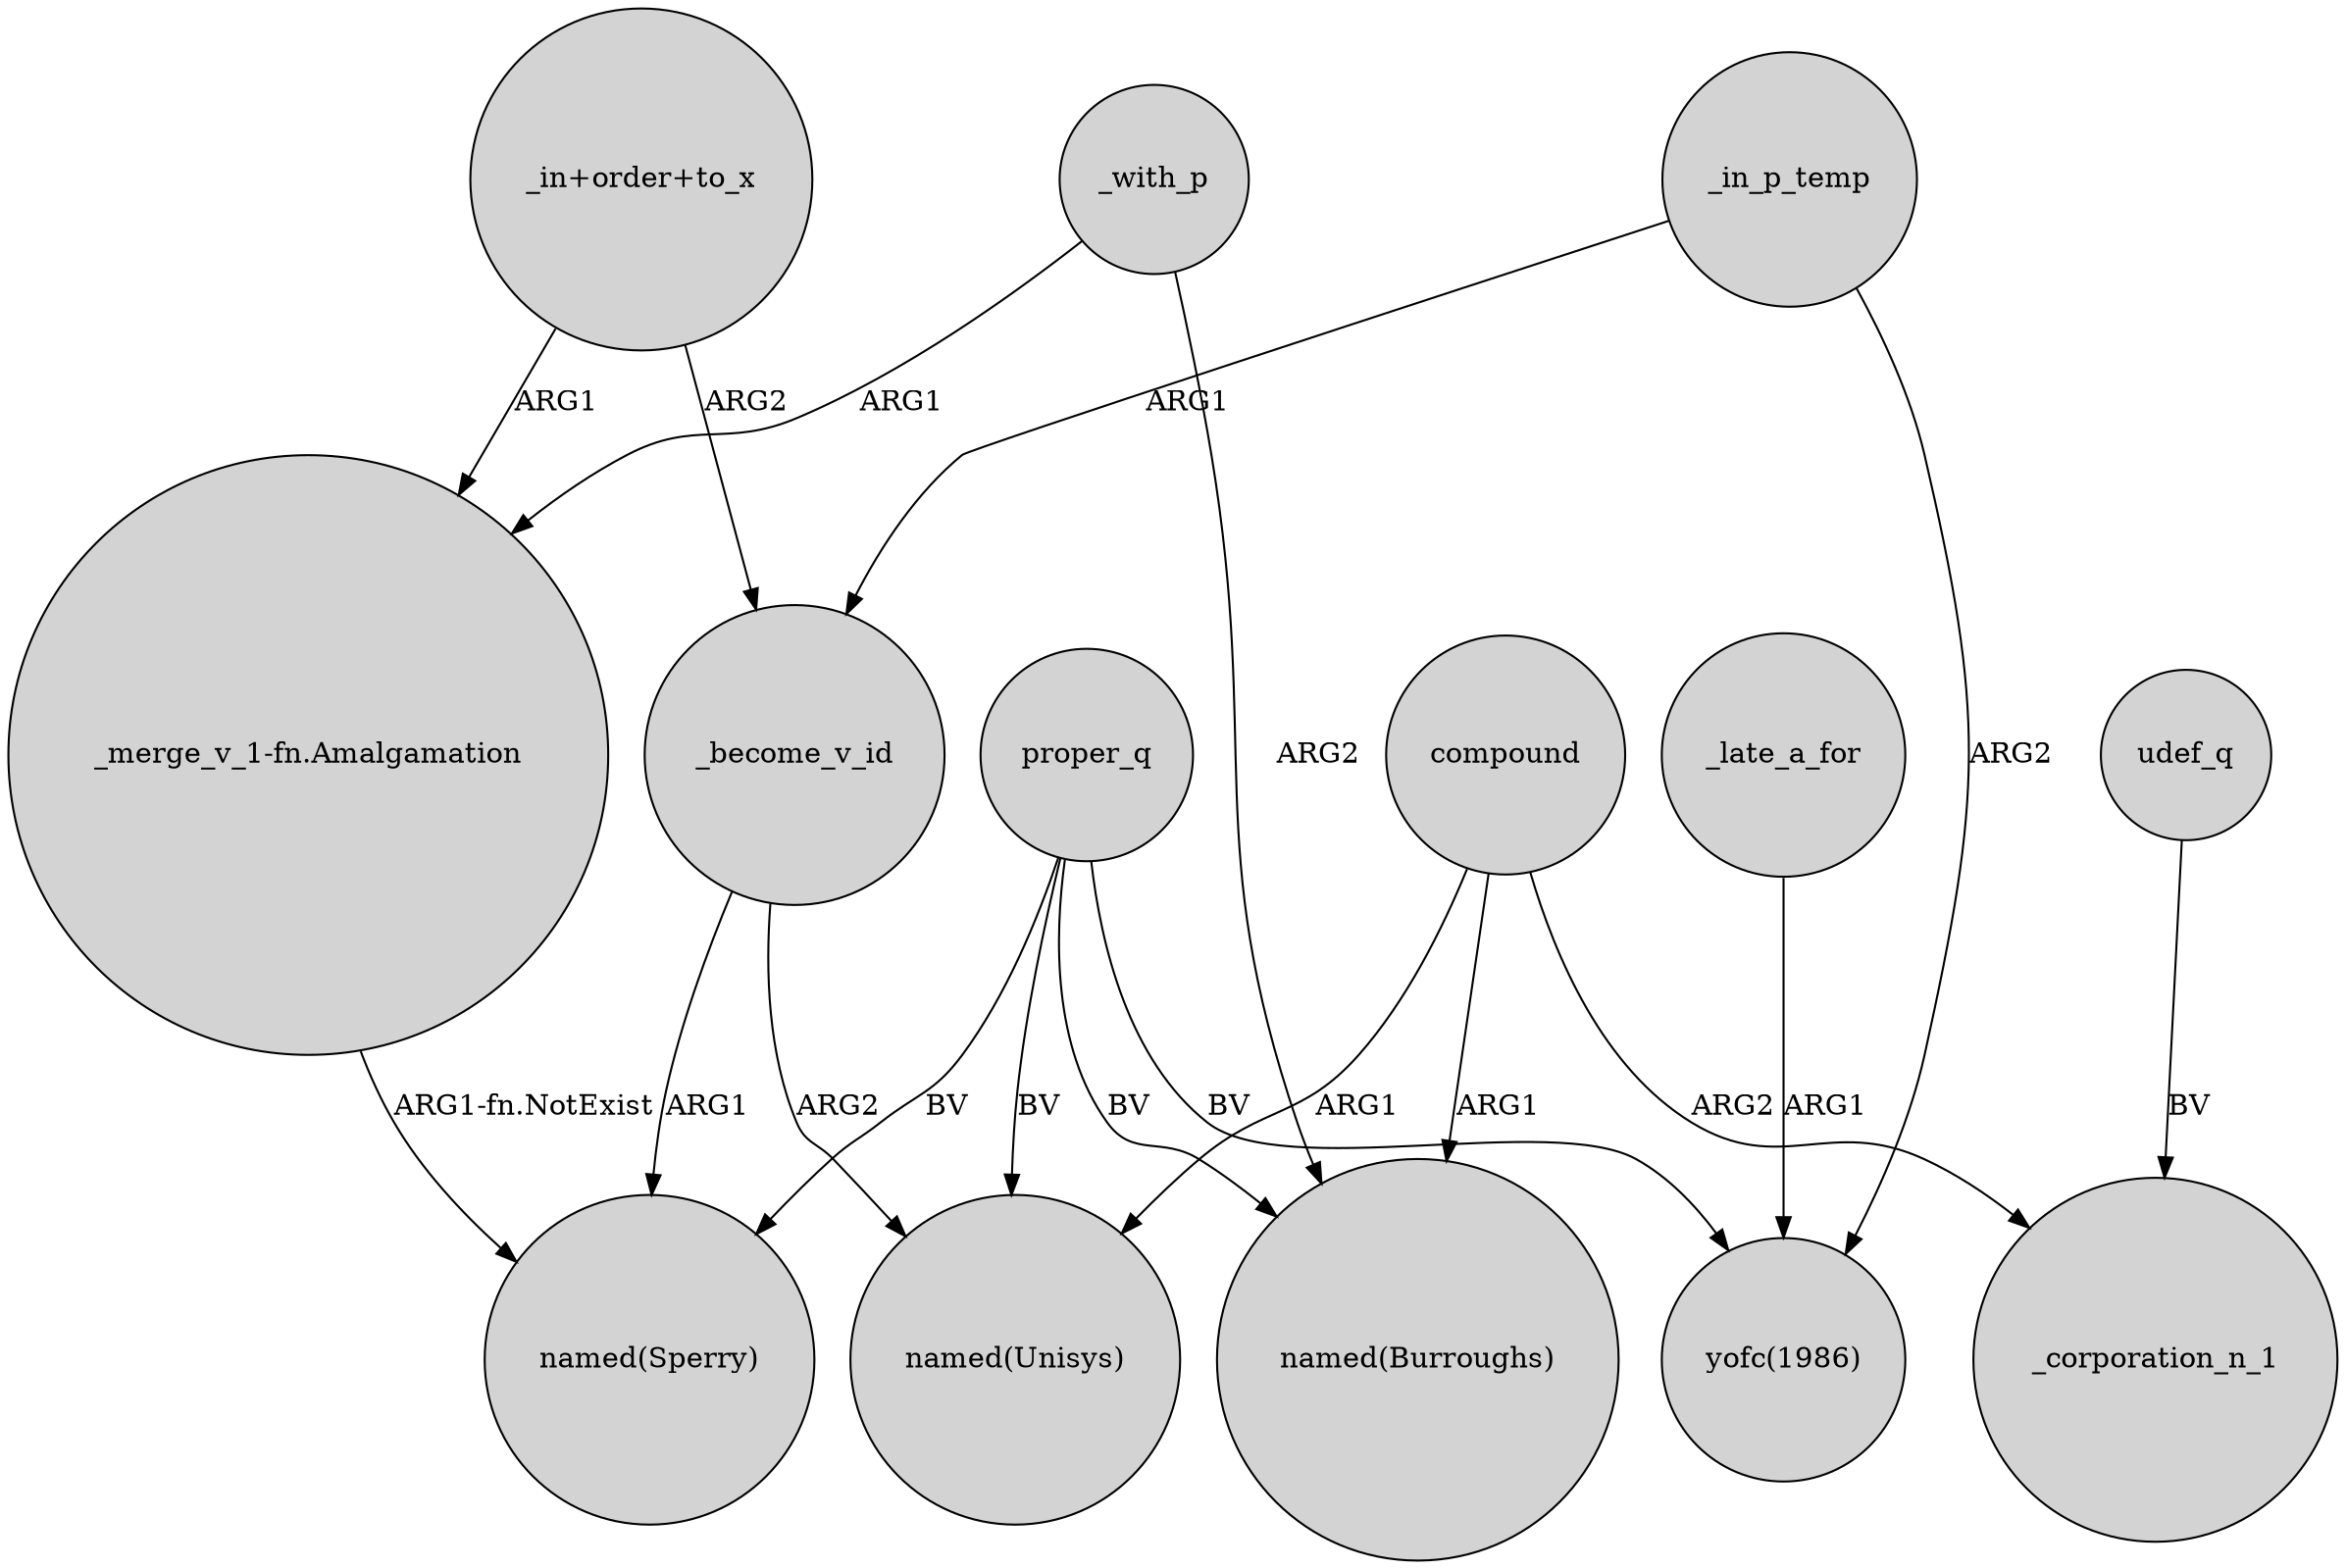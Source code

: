 digraph {
	node [shape=circle style=filled]
	"_in+order+to_x" -> "_merge_v_1-fn.Amalgamation" [label=ARG1]
	proper_q -> "named(Unisys)" [label=BV]
	_with_p -> "named(Burroughs)" [label=ARG2]
	"_in+order+to_x" -> _become_v_id [label=ARG2]
	_late_a_for -> "yofc(1986)" [label=ARG1]
	proper_q -> "named(Burroughs)" [label=BV]
	_in_p_temp -> "yofc(1986)" [label=ARG2]
	compound -> _corporation_n_1 [label=ARG2]
	_with_p -> "_merge_v_1-fn.Amalgamation" [label=ARG1]
	"_merge_v_1-fn.Amalgamation" -> "named(Sperry)" [label="ARG1-fn.NotExist"]
	proper_q -> "named(Sperry)" [label=BV]
	_become_v_id -> "named(Unisys)" [label=ARG2]
	proper_q -> "yofc(1986)" [label=BV]
	compound -> "named(Burroughs)" [label=ARG1]
	compound -> "named(Unisys)" [label=ARG1]
	_become_v_id -> "named(Sperry)" [label=ARG1]
	_in_p_temp -> _become_v_id [label=ARG1]
	udef_q -> _corporation_n_1 [label=BV]
}
